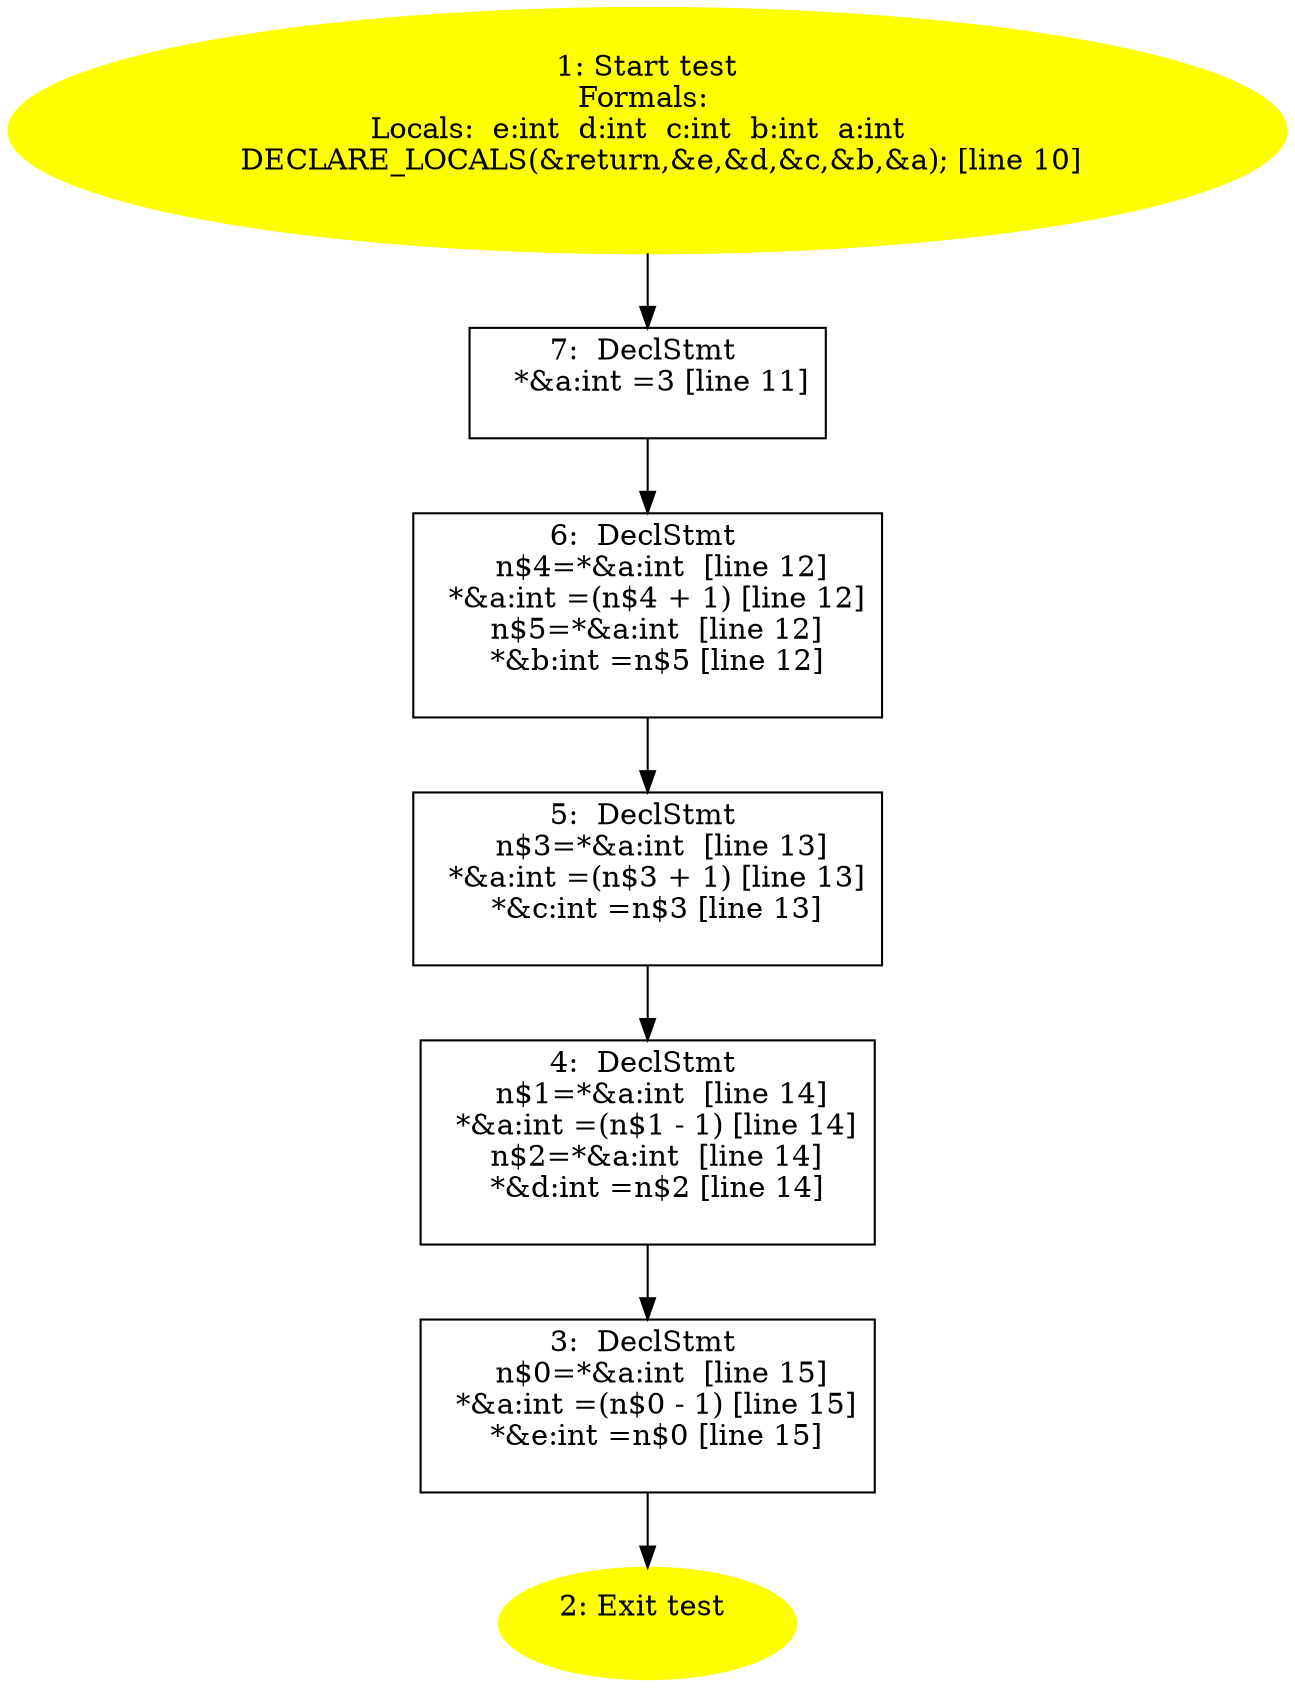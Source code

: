 /* @generated */
digraph iCFG {
"test7" [label="7:  DeclStmt \n   *&a:int =3 [line 11]\n " shape="box"]
	

	 "test7" -> "test6" ;
"test6" [label="6:  DeclStmt \n   n$4=*&a:int  [line 12]\n  *&a:int =(n$4 + 1) [line 12]\n  n$5=*&a:int  [line 12]\n  *&b:int =n$5 [line 12]\n " shape="box"]
	

	 "test6" -> "test5" ;
"test5" [label="5:  DeclStmt \n   n$3=*&a:int  [line 13]\n  *&a:int =(n$3 + 1) [line 13]\n  *&c:int =n$3 [line 13]\n " shape="box"]
	

	 "test5" -> "test4" ;
"test4" [label="4:  DeclStmt \n   n$1=*&a:int  [line 14]\n  *&a:int =(n$1 - 1) [line 14]\n  n$2=*&a:int  [line 14]\n  *&d:int =n$2 [line 14]\n " shape="box"]
	

	 "test4" -> "test3" ;
"test3" [label="3:  DeclStmt \n   n$0=*&a:int  [line 15]\n  *&a:int =(n$0 - 1) [line 15]\n  *&e:int =n$0 [line 15]\n " shape="box"]
	

	 "test3" -> "test2" ;
"test2" [label="2: Exit test \n  " color=yellow style=filled]
	

"test1" [label="1: Start test\nFormals: \nLocals:  e:int  d:int  c:int  b:int  a:int  \n   DECLARE_LOCALS(&return,&e,&d,&c,&b,&a); [line 10]\n " color=yellow style=filled]
	

	 "test1" -> "test7" ;
}
